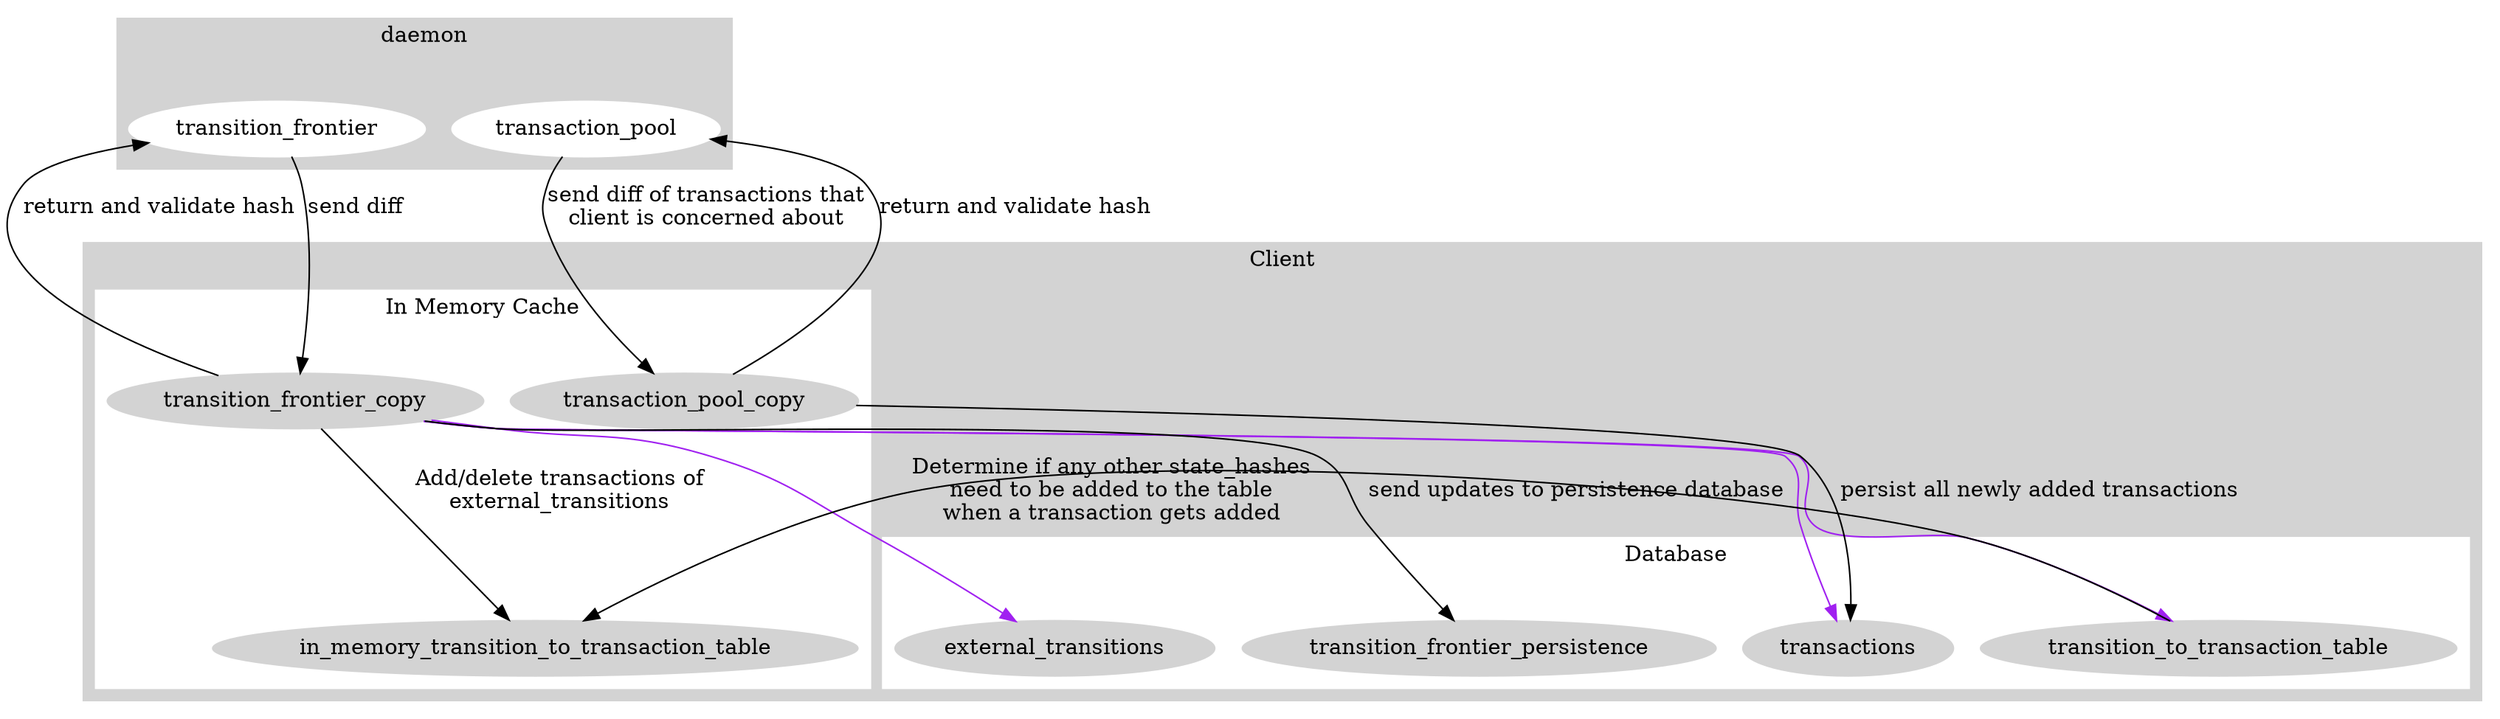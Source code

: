 digraph client_process {
    	subgraph cluster_0 {
		style=filled;
		color=lightgrey;
		node [style=filled,color=white];
		transition_frontier;
        transaction_pool;
		label = "daemon";
	}

    subgraph cluster_1 {
		style=filled;
		color=lightgrey;
		node [style=filled,color=white];

        subgraph cluster_3 {
            style=filled;
            color=white
            node [style=filled,color=lightgrey];
            transition_frontier_copy;
            
            transaction_pool_copy;
            in_memory_transition_to_transaction_table;
            label = "In Memory Cache"
        }
		label = "Client";

        subgraph cluster_2 {
            style=filled;
            color=white
            node [style=filled,color=lightgrey];
            external_transitions;
            transactions;
            transition_to_transaction_table;
            transition_frontier_persistence;
            label = "Database"
        }

        
	}

    // maybe have an account database that tells you the nonce of the transaction so that the 
    // in_memory_transition_to_transaction_table does not have to make a lot of calls to transition_to_transaction_table
    
    transition_frontier_copy -> transition_frontier_persistence [ label="send updates to persistence database" ]
    transition_frontier_copy -> in_memory_transition_to_transaction_table [ label="Add/delete transactions of\nexternal_transitions" ]
    
    {transition_frontier_copy} -> {external_transitions, transactions, transition_to_transaction_table} [color=purple]
    transition_to_transaction_table -> in_memory_transition_to_transaction_table  [label="Determine if any other state_hashes\nneed to be added to the table\n when a transaction gets added "]

    transaction_pool_copy -> transactions [label="persist all newly added transactions"]
    transition_frontier -> transition_frontier_copy [ label="send diff" ]
    transition_frontier_copy -> transition_frontier [ label="return and validate hash" ]
    transaction_pool -> transaction_pool_copy [ label="send diff of transactions that\nclient is concerned about" ]
    transaction_pool_copy -> transaction_pool [ label="return and validate hash" ]


}